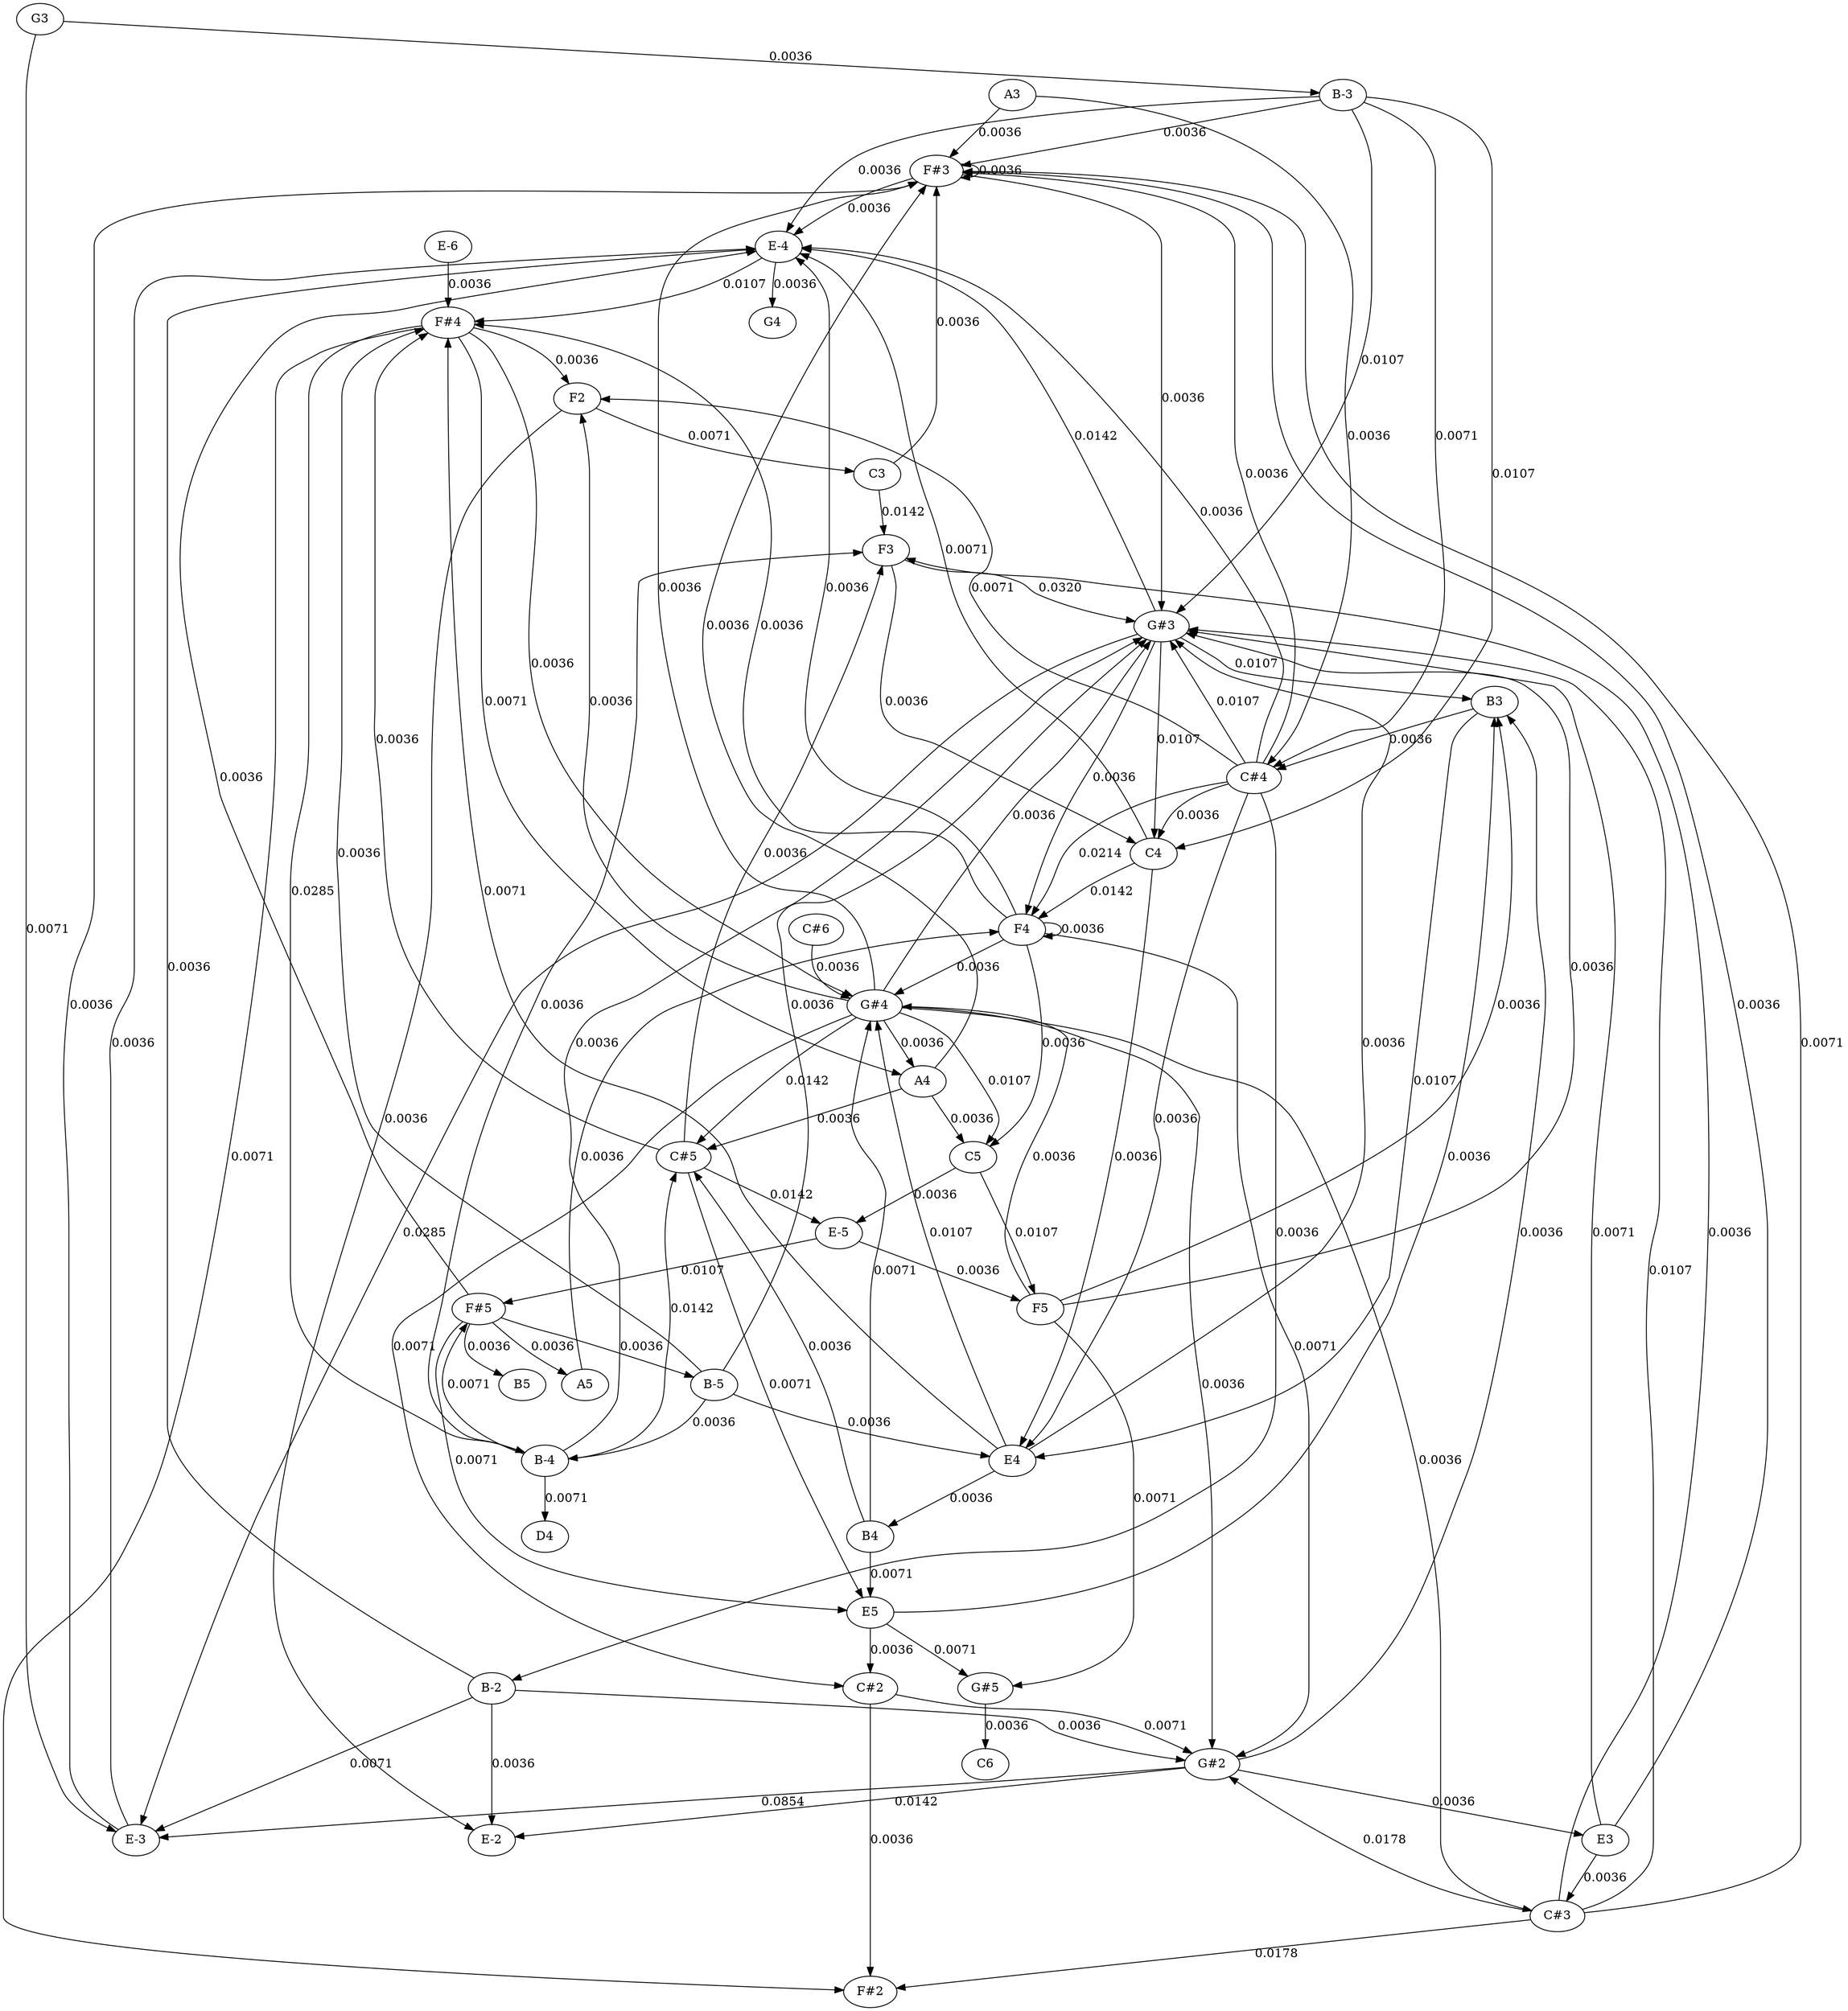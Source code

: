 strict graph {
	graph [bb="0,0,2330.5,2124"];
	node [label="\N"];
	edge [arrowtype=normal,
		dir=forward
	];
	A3	 [height="0.5",
		pos="1836,2016",
		width="0.75"];
	"F#3"	 [height="0.5",
		pos="1699,1926",
		width="0.75"];
	A3 -- "F#3"	 [label="0.0036",
		lp="1799.2,1971",
		pos="e,1718,1939.2 1817.2,2002.9 1793.8,1987.9 1753.5,1962 1726.6,1944.7"];
	"C#4"	 [height="0.5",
		pos="1733,468",
		width="0.75187"];
	A3 -- "C#4"	 [label="0.0036",
		lp="2194.2,1251",
		pos="e,1760,469.55 1861.4,2009.8 1883.9,2004.4 1917,1994.8 1943,1980 2040,1924.5 2110,1903.8 2110,1792 2110,1792 2110,1792 2110,1610 \
2110,1532.5 2136.5,1516.5 2149,1440 2165.5,1339.1 2194,1084.3 2194,982 2194,982 2194,982 2194,800 2194,761.16 2040.7,524.9 2008,\
504 1969.4,479.35 1836.1,472 1770.3,469.86"];
	"E-4"	 [height="0.5",
		pos="1717,1656",
		width="0.75"];
	"F#3" -- "E-4"	 [label="0.0036",
		lp="1743.2,1791",
		pos="e,1718.8,1674.2 1707,1908.6 1709.4,1902.9 1711.7,1896.3 1713,1890 1727.7,1816.9 1723.3,1728.2 1719.7,1684.3"];
	"F#3" -- "F#3"	 [label="0.0036",
		lp="1763.2,1926",
		pos="e,1723.5,1917.9 1723.5,1934.1 1734.5,1934.9 1744,1932.2 1744,1926 1744,1921.8 1739.7,1919.3 1733.6,1918.2"];
	"G#3"	 [height="0.5",
		pos="1396,1836",
		width="0.75927"];
	"F#3" -- "G#3"	 [label="0.0036",
		lp="1594.2,1881",
		pos="e,1420.8,1844.2 1674.7,1917.9 1621.1,1902.4 1492.5,1865 1430.5,1847"];
	"B-2"	 [height="0.5",
		pos="1733,378",
		width="0.75"];
	"C#4" -- "B-2"	 [label="0.0036",
		lp="1752.2,423",
		pos="e,1733,396.05 1733,449.61 1733,437.24 1733,420.37 1733,406.22"];
	"C#4" -- "E-4"	 [label="0.0036",
		lp="1765.2,1071",
		pos="e,1736.7,1643.6 1737.5,486.12 1742.5,506.97 1750,543.32 1750,575 1750,847 1750,847 1750,847 1750,950.57 1741.7,976.49 1745.5,1080\
 1748.3,1155.7 1758,1174.2 1758,1250 1758,1432 1758,1432 1758,1432 1758,1515.6 1793,1544.1 1758,1620 1755,1626.5 1750.1,1632.3 1744.8\
,1637.1"];
	"C#4" -- "F#3"	 [label="0.0036",
		lp="2043.2,1206",
		pos="e,1724.5,1919.4 1760.2,470.28 1815.2,473.31 1937.8,482.34 1973,504 2005.9,524.21 2023,536.4 2023,575 2023,1207 2023,1207 2023,1207\
 2023,1346.1 2030,1380.9 2030,1520 2030,1747 2030,1747 2030,1747 2030,1775.5 2016,1781.9 1994,1800 1913.7,1865.9 1793.5,1902.2 1734.4\
,1917"];
	F2	 [height="0.5",
		pos="1216,1476",
		width="0.75"];
	"C#4" -- F2	 [label="0.0071",
		lp="1551.2,981",
		pos="e,1238.3,1465.5 1721.1,484.18 1706.9,503.93 1685,540.05 1685,575 1685,712 1685,712 1685,712 1685,783.84 1667.1,802.5 1630,864 1596.4\
,919.61 1561.4,914.3 1531.5,972 1497.6,1037.5 1511.9,1062 1496,1134 1487.2,1174 1490,1185.5 1476,1224 1454.5,1283.2 1453.4,1303.4\
 1411,1350 1363.4,1402.3 1289.2,1441.7 1247.4,1461.3"];
	E4	 [height="0.5",
		pos="1078,1116",
		width="0.75"];
	"C#4" -- E4	 [label="0.0036",
		lp="1446.2,801",
		pos="e,1101.5,1107.1 1707.5,474.77 1686.5,480.25 1656.4,489.77 1633,504 1593.1,528.24 1503.4,607.57 1480,648 1463.6,676.47 1476.6,690.07\
 1463,720 1400.7,856.91 1361.4,879.87 1259,990 1218.5,1033.5 1210.7,1048.9 1160,1080 1144.7,1089.4 1126.5,1097.4 1111.2,1103.4"];
	C4	 [height="0.5",
		pos="1440,1206",
		width="0.75"];
	"C#4" -- C4	 [label="0.0036",
		lp="1607.2,846",
		pos="e,1452.4,1189.8 1709.6,477.36 1696.6,483.06 1681.1,491.81 1671,504 1649.8,529.66 1647,541.69 1647,575 1647,712 1647,712 1647,712\
 1647,851.88 1482,840.12 1482,980 1482,1117 1482,1117 1482,1117 1482,1140.6 1469.5,1164.7 1458.1,1181.6"];
	"C#4" -- "G#3"	 [label="0.0107",
		lp="1990.2,1161",
		pos="e,1423.1,1833 1760.4,468.36 1825.8,468.4 1985,478.41 1985,575 1985,1072 1985,1072 1985,1072 1985,1108.1 1975.9,1116.3 1970.5,1152\
 1958,1235.2 1948,1255.8 1948,1340 1948,1612 1948,1612 1948,1612 1948,1777.3 1786.5,1756.3 1627,1800 1560,1818.3 1479.4,1827.8 1433.2\
,1832.1"];
	F4	 [height="0.5",
		pos="1312,1746",
		width="0.75"];
	"C#4" -- F4	 [label="0.0214",
		lp="1951.2,1116",
		pos="e,1339.2,1744.9 1760.1,470.15 1817.7,474.21 1947,492.49 1947,575 1947,892 1947,892 1947,892 1947,1091.8 1910,1140.2 1910,1340 1910\
,1612 1910,1612 1910,1612 1910,1727.3 1480.7,1742.7 1349.6,1744.7"];
	"G#4"	 [height="0.5",
		pos="455,666",
		width="0.75927"];
	E4 -- "G#4"	 [label="0.0107",
		lp="709.25,891",
		pos="e,475.28,678.68 1057.7,1103.9 972.75,1057.5 649.37,880.55 631,864 601.86,837.76 603.7,823.24 580,792 548.88,750.96 545,736.76 507\
,702 500,695.6 491.74,689.49 483.88,684.23"];
	"F#4"	 [height="0.5",
		pos="1216,1566",
		width="0.75"];
	E4 -- "F#4"	 [label="0.0071",
		lp="1028.2,1341",
		pos="e,1190.6,1559.8 1067.2,1132.9 1047.8,1163.1 1009,1231.4 1009,1295 1009,1477 1009,1477 1009,1477 1009,1513.8 1121.4,1544.2 1180.6\
,1557.6"];
	E4 -- "G#3"	 [label="0.0036",
		lp="755.25,1476",
		pos="e,1368.7,1834.5 1063.2,1131.2 992.17,1199.5 689,1492.5 689,1520 689,1747 689,1747 689,1747 689,1815.1 1212.3,1831.2 1358.5,1834.3"];
	B4	 [height="0.5",
		pos="1012,1026",
		width="0.75"];
	E4 -- B4	 [label="0.0036",
		lp="1070.2,1071",
		pos="e,1023.6,1042.4 1066.5,1099.7 1056.3,1086.1 1041.4,1066.2 1029.7,1050.6"];
	"G#3" -- "E-4"	 [label="0.0142",
		lp="1693.2,1746",
		pos="e,1708.7,1673.5 1423,1832.7 1471.4,1828.3 1570.3,1817.3 1600,1800 1648.4,1771.8 1685.3,1715.5 1703.8,1682.5"];
	"E-3"	 [height="0.5",
		pos="2118,198",
		width="0.75"];
	"G#3" -- "E-3"	 [label="0.0285",
		lp="2123.2,1026",
		pos="e,2123.8,215.64 1423.6,1834.8 1540.8,1833.4 1992,1820.1 1992,1702 1992,1702 1992,1702 1992,1520 1992,1384.4 2042.7,1357.6 2066,1224\
 2119.9,915.52 2137,836.15 2137,523 2137,523 2137,523 2137,287 2137,266.03 2131.8,242.87 2126.8,225.58"];
	B3	 [height="0.5",
		pos="1020,576",
		width="0.75"];
	"G#3" -- B3	 [label="0.0107",
		lp="873.25,1206",
		pos="e,1029.9,593.15 1368.5,1835.2 1260.4,1836 865.13,1836 746,1800 715.87,1790.9 703.04,1789.8 685,1764 574.91,1606.6 616.88,1506.6 \
697,1332 719.57,1282.8 738.79,1278.2 779,1242 792.79,1229.6 1038.3,1059.8 1048,1044 1119.4,926.71 1119.3,872.39 1091,738 1080.3,\
687.07 1052.4,632.62 1034.9,601.89"];
	"G#3" -- C4	 [label="0.0107",
		lp="1460.2,1521",
		pos="e,1441.2,1224.1 1416.2,1823.7 1424.5,1817.8 1433.4,1809.8 1438,1800 1462,1749.4 1438.6,1730 1439,1674 1440.4,1490 1441.3,1444 1442\
,1260 1442,1252 1442.2,1250 1442,1242 1441.9,1239.4 1441.8,1236.8 1441.7,1234.1"];
	"G#3" -- F4	 [label="0.0036",
		lp="1381.2,1791",
		pos="e,1325.9,1761.6 1382.1,1820.5 1368.8,1806.5 1348.3,1785.1 1333,1769"];
	C5	 [height="0.5",
		pos="633,468",
		width="0.75"];
	F4 -- C5	 [label="0.0036",
		lp="624.25,1116",
		pos="e,626.13,485.6 1285.1,1742.5 1156,1729.9 605,1667.4 605,1522 605,1522 605,1522 605,1160 605,971.13 532.27,925.5 555,738 566.12,646.26\
 603.72,542.47 622.35,495.09"];
	F4 -- "G#4"	 [label="0.0036",
		lp="454.25,1206",
		pos="e,433.19,677.11 1284.8,1744.6 1174.6,1742.7 765.38,1734 713,1710 642.15,1677.5 638.09,1646.1 591,1584 535.05,1510.2 522.13,1489.3\
 486,1404 430.36,1272.7 375.22,916.16 364,774 362.74,758.05 358.55,753.04 364,738 371.09,718.42 378.05,715.39 394,702 403.09,694.37\
 414.08,687.48 424.21,681.88"];
	F4 -- "F#4"	 [label="0.0036",
		lp="1279.2,1656",
		pos="e,1221.4,1583.9 1299.1,1730 1287.7,1716.1 1271.1,1694.6 1259.5,1674 1244.8,1647.9 1232.5,1615.8 1224.7,1593.6"];
	F4 -- "E-4"	 [label="0.0036",
		lp="1583.2,1701",
		pos="e,1692,1663.1 1337.7,1740.1 1372,1733.6 1434.7,1721.5 1488,1710 1557,1695.2 1637.4,1676.2 1682.2,1665.4"];
	"G#2"	 [height="0.5",
		pos="811,288",
		width="0.75927"];
	F4 -- "G#2"	 [label="0.0071",
		lp="349.25,1026",
		pos="e,783.69,289.13 1284.8,1744.4 1170.9,1741.6 735.03,1729.9 677,1710 521.44,1656.7 526.35,1558.1 469,1404 408,1240.1 216.46,819.66\
 250,648 265.34,569.48 333.61,355.86 407,324 472.25,295.67 686.21,290.26 773.46,289.23"];
	F4 -- F4	 [label="0.0036",
		lp="1376.2,1746",
		pos="e,1336.5,1737.9 1336.5,1754.1 1347.5,1754.9 1357,1752.2 1357,1746 1357,1741.8 1352.7,1739.3 1346.6,1738.2"];
	"B-2" -- "E-4"	 [label="0.0036",
		lp="1853.2,1026",
		pos="e,1741.8,1648.4 1756.9,386.38 1789,397.93 1842,423.59 1842,467 1842,757 1842,757 1842,757 1842,856.17 1834,880.83 1834,980 1834,\
1567 1834,1567 1834,1567 1834,1608.6 1786.1,1633 1751.6,1645.2"];
	"B-2" -- "G#2"	 [label="0.0036",
		lp="1147.2,333",
		pos="e,832.82,299.29 1706.1,375.93 1577.1,370.64 1021.4,345.87 853,306 849.53,305.18 845.97,304.11 842.46,302.92"];
	"B-2" -- "E-3"	 [label="0.0071",
		lp="1983.2,288",
		pos="e,2096.4,208.99 1754.5,367.05 1819.1,337.2 2011.3,248.33 2086.9,213.36"];
	"E-2"	 [height="0.5",
		pos="1123,198",
		width="0.75"];
	"B-2" -- "E-2"	 [label="0.0036",
		lp="1508.2,288",
		pos="e,1147.4,206.11 1708.7,369.91 1613.7,342.2 1267.3,241.11 1157,208.92"];
	C4 -- "E-4"	 [label="0.0071",
		lp="1615.2,1431",
		pos="e,1708.2,1639 1455.4,1221.3 1461.5,1227.4 1468.5,1234.7 1474,1242 1527.7,1312.4 1660.1,1551.3 1703.2,1629.8"];
	C4 -- E4	 [label="0.0036",
		lp="1311.2,1161",
		pos="e,1103.1,1123.1 1415.1,1199 1352.1,1183.6 1186,1143.2 1113.1,1125.5"];
	C4 -- F4	 [label="0.0142",
		lp="1392.2,1476",
		pos="e,1315.2,1728.1 1435.1,1224 1423.5,1264.3 1393.7,1369.4 1372.5,1458 1349.7,1553.2 1327,1667.4 1317.1,1718.2"];
	"E-4" -- "F#4"	 [label="0.0107",
		lp="1531.2,1611",
		pos="e,1241.7,1571.5 1691.1,1650.5 1608,1635.8 1347.5,1590.1 1251.8,1573.3"];
	G4	 [height="0.5",
		pos="1717,1566",
		width="0.75"];
	"E-4" -- G4	 [label="0.0036",
		lp="1736.2,1611",
		pos="e,1717,1584.1 1717,1637.6 1717,1625.2 1717,1608.4 1717,1594.2"];
	F2 -- "E-2"	 [label="0.0036",
		lp="1230.2,846",
		pos="e,1123,216.2 1221.5,1458.1 1223.2,1452.4 1224.9,1446 1226,1440 1234.3,1397 1236,1385.8 1236,1342 1236,1342 1236,1342 1236,1160 1236\
,1052.4 1256.9,1022.9 1233,918 1219.4,858.63 1123,727.9 1123,667 1123,667 1123,667 1123,287 1123,266.63 1123,243.61 1123,226.22"];
	C3	 [height="0.5",
		pos="1181,1386",
		width="0.75"];
	F2 -- C3	 [label="0.0071",
		lp="1207.2,1431",
		pos="e,1180.7,1404.3 1201.2,1460.6 1196,1454.7 1190.7,1447.5 1187.5,1440 1184.1,1432.1 1182.3,1422.9 1181.4,1414.5"];
	A4	 [height="0.5",
		pos="688,576",
		width="0.75"];
	A4 -- C5	 [label="0.0036",
		lp="688.25,522",
		pos="e,641.53,485.45 679.41,558.44 670.53,541.32 656.55,514.39 646.25,494.54"];
	"C#5"	 [height="0.5",
		pos="914,936",
		width="0.75187"];
	A4 -- "C#5"	 [label="0.0036",
		lp="875.25,756",
		pos="e,897.22,921.55 708.82,587.49 731.13,598.58 767.71,616.33 800,630 820.98,638.88 834.81,629.42 848,648 875.8,687.14 835.8,819.18 \
853,864 860.54,883.66 876.08,901.61 889.58,914.54"];
	A4 -- "F#3"	 [label="0.0036",
		lp="461.25,1251",
		pos="e,1672,1924.7 673.17,591.41 667.58,597.4 661.49,604.66 657,612 558.38,773.23 559.09,827.83 502,1008 472.14,1102.2 482.73,1131.1 \
449,1224 414.2,1319.8 348,1328 348,1430 348,1837 348,1837 348,1837 348,1904.8 1444.3,1921.8 1661.8,1924.6"];
	F5	 [height="0.5",
		pos="781,756",
		width="0.75"];
	C5 -- F5	 [label="0.0107",
		lp="689.25,621",
		pos="e,780.32,737.91 632.84,486.35 633.23,511.24 636.24,558.01 652,594 672.55,640.92 683.1,653.15 724,684 740.54,696.48 753.4,686.37 \
767,702 773.27,709.2 776.77,718.89 778.72,728.01"];
	"E-5"	 [height="0.5",
		pos="889,846",
		width="0.75"];
	C5 -- "E-5"	 [label="0.0036",
		lp="905.25,666",
		pos="e,887.2,827.62 656.54,477.26 672.58,483.42 693.91,492.71 711,504 789.74,555.99 815.8,568.74 867,648 889.88,683.42 890.25,696.38 \
897,738 899.56,753.79 900.32,758.35 897,774 895.18,782.56 890.82,783.44 889,792 887.27,800.14 886.77,809.13 886.83,817.37"];
	"C#5" -- "E-5"	 [label="0.0142",
		lp="911.25,891",
		pos="e,887.59,864.11 901.8,919.86 897.77,914 893.74,907.02 891.5,900 888.9,891.86 887.85,882.65 887.58,874.22"];
	"C#5" -- "F#4"	 [label="0.0036",
		lp="808.25,1251",
		pos="e,1190.5,1559.9 895.12,949.21 866.56,968.93 813.42,1010.8 792,1062 752.55,1156.3 784.43,1249.6 788.5,1260 930.12,1621.6 964.72,1489.1\
 1040,1530 1040.4,1530.2 1129.1,1547.8 1180.5,1558"];
	E5	 [height="0.5",
		pos="992,666",
		width="0.75"];
	"C#5" -- E5	 [label="0.0071",
		lp="976.25,801",
		pos="e,984.81,683.56 922.31,918.53 925.01,912.77 927.86,906.19 930,900 959.62,814.43 950.45,788.26 978,702 978.95,699.04 980.02,695.98\
 981.15,692.95"];
	F3	 [height="0.5",
		pos="1112,1296",
		width="0.75"];
	"C#5" -- F3	 [label="0.0036",
		lp="1023.2,1116",
		pos="e,1100.3,1279.6 920.42,953.54 934.03,987.98 967.48,1069.6 1003.5,1134 1031.9,1184.9 1071.5,1240.5 1094.1,1271.2"];
	E5 -- B3	 [label="0.0036",
		lp="1014.2,621",
		pos="e,1006.2,591.91 990.35,647.81 989.92,637.2 990.46,623.47 994.5,612 995.93,607.93 998,603.93 1000.4,600.17"];
	"C#2"	 [height="0.5",
		pos="848,522",
		width="0.75187"];
	E5 -- "C#2"	 [label="0.0036",
		lp="913.25,621",
		pos="e,850.7,540.01 969.45,655.51 963.19,652.97 956.36,650.3 950,648 925.21,639.05 912.99,647.74 893.5,630 870.36,608.93 858.56,574.13\
 852.85,549.96"];
	"G#5"	 [height="0.5",
		pos="917,576",
		width="0.75927"];
	E5 -- "G#5"	 [label="0.0071",
		lp="968.25,621",
		pos="e,924.74,593.29 973.81,652.67 965.49,646.47 955.87,638.49 948.5,630 941.24,621.63 934.7,611.37 929.49,602.11"];
	"F#4" -- "G#4"	 [label="0.0036",
		lp="564.25,1116",
		pos="e,456.42,684.23 1190.9,1559.1 1173.9,1555.3 1150.7,1550.6 1130,1548 1091.4,1543.2 812.82,1551 780,1530 749.5,1510.5 760.27,1489.2\
 742,1458 656.84,1312.4 603.51,1292 544.5,1134 501.3,1018.3 501.06,985.49 479,864 468.1,803.99 460.8,732.77 457.33,694.54"];
	"F#4" -- F2	 [label="0.0036",
		lp="1235.2,1521",
		pos="e,1216,1494.1 1216,1547.6 1216,1535.2 1216,1518.4 1216,1504.2"];
	"F#4" -- A4	 [label="0.0071",
		lp="693.25,1071",
		pos="e,685.67,593.96 1190.9,1559.3 1173.8,1555.6 1150.6,1551 1130,1548 1041.7,1535.3 1013.6,1561.2 930,1530 743.32,1460.4 674,1361.2 \
674,1162 674,1162 674,1162 674,980 674,896.37 661.74,875.52 666,792 669.47,724.06 679.06,644.52 684.36,603.88"];
	"B-4"	 [height="0.5",
		pos="1293,576",
		width="0.75"];
	"F#4" -- "B-4"	 [label="0.0285",
		lp="1411.2,1071",
		pos="e,1319.3,580.21 1239.4,1557 1252.5,1551.3 1268.2,1542.6 1278,1530 1288.2,1516.9 1283.8,1510.1 1288,1494 1329.6,1334.6 1339.1,1294.5\
 1376,1134 1383.3,1102.1 1381.6,1093.2 1391.5,1062 1446.6,888.01 1515.6,862.85 1552,684 1555.2,668.32 1561.7,660.72 1552,648 1525\
,612.62 1394.3,590.53 1329.5,581.58"];
	"F#2"	 [height="0.5",
		pos="875,18",
		width="0.75"];
	"F#4" -- "F#2"	 [label="0.0071",
		lp="1807.2,801",
		pos="e,902.24,18.803 1242.8,1563.8 1356.9,1558.4 1796,1533.7 1796,1477 1796,1477 1796,1477 1796,1160 1796,1080.8 1788,1061.2 1788,982\
 1788,982 1788,982 1788,377 1788,315.88 1753,305.12 1753,244 1753,244 1753,244 1753,107 1753,21.138 1079.6,18.173 912.3,18.761"];
	F3 -- C4	 [label="0.0036",
		lp="1325.2,1251",
		pos="e,1415.1,1213.7 1136.7,1288.4 1194.4,1272.9 1338.3,1234.3 1405,1216.4"];
	F3 -- "G#3"	 [label="0.0320",
		lp="1107.2,1566",
		pos="e,1368.9,1833.1 1104.7,1313.5 1097.6,1330.9 1088,1359.3 1088,1385 1088,1747 1088,1747 1088,1747 1088,1802.7 1276.9,1825.1 1358.8\
,1832.2"];
	"E-5" -- F5	 [label="0.0036",
		lp="836.25,801",
		pos="e,789.05,773.52 865.27,837.23 850.13,831.43 830.75,822.37 816.5,810 807.63,802.3 800.01,791.87 794.14,782.31"];
	"F#5"	 [height="0.5",
		pos="1274,756",
		width="0.75"];
	"E-5" -- "F#5"	 [label="0.0107",
		lp="923.25,801",
		pos="e,1247.3,759.32 888.92,827.76 889.85,815.85 893.2,800.65 903.5,792 906.68,789.33 1144.2,768.33 1237.2,760.2"];
	F5 -- "G#4"	 [label="0.0036",
		lp="748.25,711",
		pos="e,481.85,669.98 762.33,742.98 752.21,736.36 739.55,727.9 728.5,720 717.8,712.35 717.14,707.08 705,702 685.76,693.95 556.85,678.51\
 492.04,671.13"];
	F5 -- B3	 [label="0.0036",
		lp="867.25,666",
		pos="e,997.33,585.85 793.9,740.13 798.88,734.07 804.46,726.89 809,720 828.97,689.7 820.73,672.5 847.5,648 852.99,642.98 939.55,608.55\
 987.91,589.55"];
	F5 -- "G#3"	 [label="0.0036",
		lp="519.25,1296",
		pos="e,1368.5,1834.7 772.66,773.3 766,784.9 755.69,800.13 743,810 725.67,823.48 712.32,812.27 697,828 673.26,852.37 693.23,874.25 671\
,900 604.73,976.77 522.04,920.96 470,1008 404.19,1118.1 500,1166.7 500,1295 500,1432 500,1432 500,1432 500,1511.2 491,1530.8 491\
,1610 491,1747 491,1747 491,1747 491,1772.9 493.55,1785.6 515,1800 550.45,1823.9 1194.6,1832.7 1358.4,1834.6"];
	F5 -- "G#5"	 [label="0.0071",
		lp="754.25,666",
		pos="e,889.85,578.47 790.53,738.75 795.77,727.46 799.79,712.6 792,702 776.14,680.42 750.36,705.58 734.5,684 725.03,671.11 725.47,661.21\
 734.5,648 767.04,600.43 836.51,584.73 879.73,579.55"];
	A5	 [height="0.5",
		pos="1516,666",
		width="0.75"];
	A5 -- F4	 [label="0.0036",
		lp="1575.2,1206",
		pos="e,1337.9,1740.5 1530.9,681.22 1557,707.34 1610.3,765.99 1630,828 1634.9,843.25 1631.8,848.1 1630,864 1613.3,1010.8 1585.6,1043.3\
 1555.5,1188 1510.8,1403.1 1599.7,1500.5 1465,1674 1436.2,1711.2 1383.3,1729.6 1347.9,1738.3"];
	"G#4" -- C5	 [label="0.0107",
		lp="500.25,576",
		pos="e,608.02,475 451.63,647.79 450.29,637.17 449.9,623.43 454,612 475.01,553.46 492.6,540.45 543,504 559.47,492.09 580.51,483.61 598.12\
,477.99"];
	"G#4" -- "C#5"	 [label="0.0142",
		lp="778.25,801",
		pos="e,888.35,929.96 482.45,668.64 534.95,672.19 647.31,681.96 680,702 738.9,738.1 731.34,771.44 771,828 793.22,859.69 789.54,876.12 \
820,900 837.08,913.39 859.8,922.03 878.63,927.38"];
	"G#4" -- "F#3"	 [label="0.0036",
		lp="229.25,1296",
		pos="e,1671.9,1925.1 428.97,671.82 406.86,676.8 374.99,686.13 351,702 260.64,761.77 266.13,813.37 238,918 181.61,1127.7 240.2,1193.2 \
188,1404 164.27,1499.8 105,1511.3 105,1610 105,1837 105,1837 105,1837 105,1941.5 230.37,1876.8 334,1890 601.44,1924 1471.2,1925.2\
 1661.8,1925.1"];
	"G#4" -- "G#2"	 [label="0.0036",
		lp="400.25,468",
		pos="e,783.45,288.75 435.17,653.11 413.25,638.28 381,610.73 381,577 381,577 381,577 381,377 381,297.25 668.46,289.08 773.31,288.76"];
	"G#4" -- F2	 [label="0.0036",
		lp="799.25,1071",
		pos="e,1201,1461 465.91,682.54 489.58,716.11 547.63,797.69 599,864 681.39,970.34 722.8,982.04 791,1098 830.25,1164.7 799.69,1205.8 855\
,1260 920.71,1324.3 969.73,1285.4 1049,1332 1079.9,1350.2 1155.6,1418.9 1193.5,1454"];
	"G#4" -- A4	 [label="0.0036",
		lp="564.25,621",
		pos="e,662.63,582.24 473.02,652.15 490.53,640.21 518.24,622.7 544.5,612 563.84,604.12 616.69,592.09 652.55,584.39"];
	"G#4" -- "G#3"	 [label="0.0036",
		lp="309.25,1251",
		pos="e,1368.6,1834.6 429.04,671.69 410.27,676.35 385.57,685.32 370,702 275.25,803.5 325.09,870.33 307,1008 292.37,1119.3 260.84,1151.5\
 289.5,1260 311.68,1344 386,1343.1 386,1430 386,1747 386,1747 386,1747 386,1800.5 442.16,1786.9 494,1800 578.57,1821.4 1198.2,1832\
 1358.3,1834.5"];
	"C#3"	 [height="0.5",
		pos="230,108",
		width="0.75187"];
	"G#4" -- "C#3"	 [label="0.0036",
		lp="297.25,378",
		pos="e,243.55,123.97 431.42,656.86 417.81,651.14 401.23,642.31 390,630 295,525.84 276,474.98 276,334 276,334 276,334 276,197 276,172.92\
 262.31,148.93 249.87,132.09"];
	"G#4" -- "C#2"	 [label="0.0071",
		lp="486.25,621",
		pos="e,821.82,526.77 454.43,647.66 454.99,636.16 457.64,621.5 466.5,612 525.07,549.21 568.39,577.58 652,558 707.3,545.05 772.36,534.31\
 811.87,528.27"];
	"G#2" -- "E-3"	 [label="0.0854",
		lp="1307.2,243",
		pos="e,2091.1,199.98 832.8,276.6 839.17,273.99 846.24,271.51 853,270 975.51,242.56 1885.6,207.6 2081.1,200.35"];
	"G#2" -- "E-2"	 [label="0.0142",
		lp="948.25,243",
		pos="e,1096.4,201.69 831.62,275.82 854.62,263.8 893.23,244.94 928.5,234 982.19,217.34 1046.8,207.67 1086.4,202.86"];
	E3	 [height="0.5",
		pos="167,198",
		width="0.75"];
	"G#2" -- E3	 [label="0.0036",
		lp="566.25,243",
		pos="e,193.31,202.6 784.55,283.39 683.33,269.56 320.37,219.96 203.52,203.99"];
	"G#2" -- B3	 [label="0.0036",
		lp="959.25,423",
		pos="e,1012.7,558.52 825.96,303.56 853.32,330.7 912.37,391.55 953,450 975.55,482.45 996.16,523.34 1008.4,549.34"];
	"E-3" -- "E-4"	 [label="0.0036",
		lp="1911.2,936",
		pos="e,1743.6,1652 2112.2,215.64 2106.6,233.17 2099,261.68 2099,287 2099,469 2099,469 2099,469 2099,577.5 1978.5,549.52 1933,648 1909\
,700 1872,1102.7 1872,1160 1872,1567 1872,1567 1872,1567 1872,1621.2 1799.4,1642.5 1753.5,1650.4"];
	"E-3" -- "F#3"	 [label="0.0036",
		lp="2166.2,1071",
		pos="e,1725,1920.9 2134.2,212.78 2151,228.75 2175,256.78 2175,287 2175,523 2175,523 2175,523 2175,646.4 2156,676.6 2156,800 2156,982 \
2156,982 2156,982 2156,1017.2 2072,1574.8 2072,1610 2072,1792 2072,1792 2072,1792 2072,1848.1 2013,1830.6 1962,1854 1885,1889.3 \
1786.9,1910 1735,1919.2"];
	B3 -- "C#4"	 [label="0.0036",
		lp="1561.2,522",
		pos="e,1707.5,474.15 1046.6,572.64 1101,567.69 1228.5,555.39 1335,540 1469.5,520.56 1628.1,489.93 1697.5,476.14"];
	B3 -- E4	 [label="0.0107",
		lp="1151.2,846",
		pos="e,1086.1,1098.6 1037.9,589.49 1045.8,595.6 1054.6,603.47 1061,612 1092.7,654.12 1087.3,672.42 1110,720 1113.8,728.07 1116.9,729.29\
 1119,738 1150.3,870.67 1112.7,908.47 1098,1044 1096.3,1060.1 1097.3,1064.4 1093,1080 1092.2,1083 1091.1,1086.1 1090,1089.2"];
	E3 -- "F#3"	 [label="0.0036",
		lp="86.25,1071",
		pos="e,1671.8,1925 148.66,211.34 119.79,232.4 67,278.27 67,332 67,1837 67,1837 67,1837 67,1867.6 83.432,1876.7 111,1890 182.99,1924.8\
 1428.1,1925.3 1661.5,1925.1"];
	E3 -- "G#3"	 [label="0.0071",
		lp="178.25,1026",
		pos="e,1368.6,1834.8 163.27,216.11 159.75,233.77 155,262.18 155,287 155,847 155,847 155,847 155,1166.3 181,1245.7 181,1565 181,1747 181\
,1747 181,1747 181,1848 301.92,1786.4 402,1800 592.04,1825.9 1200.7,1833.2 1358.4,1834.7"];
	E3 -- "C#3"	 [label="0.0036",
		lp="197.25,153",
		pos="e,208.01,118.6 167.09,179.97 167.89,168.9 170.41,154.61 177.5,144 182.95,135.84 191.02,129.11 199.2,123.8"];
	"B-3"	 [height="0.5",
		pos="2089,2016",
		width="0.75"];
	"B-3" -- "E-4"	 [label="0.0036",
		lp="1939.2,1836",
		pos="e,1731.8,1671.3 2074,2000.5 2016.1,1944.8 1807.8,1744.4 1739.1,1678.3"];
	"B-3" -- "F#3"	 [label="0.0036",
		lp="1949.2,1971",
		pos="e,1724.2,1932.9 2063.6,2009.5 2032.1,2002.7 1976.8,1990.6 1929.5,1980 1860.2,1964.4 1779.3,1945.7 1734.1,1935.2"];
	"B-3" -- "C#4"	 [label="0.0071",
		lp="2257.2,1251",
		pos="e,1760.2,469.49 2115.3,2011.6 2158.1,2004.4 2238,1983.3 2238,1927 2238,1927 2238,1927 2238,1295 2238,1155.9 2232,1121.1 2232,982\
 2232,982 2232,982 2232,800 2232,642.71 2175.6,580.28 2038,504 1992.9,478.99 1841.6,471.79 1770.5,469.77"];
	"B-3" -- C4	 [label="0.0107",
		lp="2167.2,1611",
		pos="e,1464.6,1213.5 2105.4,2001.6 2122.9,1985.8 2148,1957.7 2148,1927 2148,1927 2148,1927 2148,1610 2148,1513.9 2106.1,1492.7 2041,1422\
 2012.2,1390.7 2000.3,1386.5 1962,1368 1871.9,1324.5 1575.7,1243.3 1474.4,1216.1"];
	"B-3" -- "G#3"	 [label="0.0107",
		lp="1937.2,1926",
		pos="e,1422.6,1840.8 2067.5,2004.6 2043.5,1993.4 2003.5,1975.1 1968,1962 1817,1906.1 1775.4,1900.9 1617,1872 1552.3,1860.2 1476.4,1848.7\
 1432.5,1842.2"];
	"B-4" -- "C#5"	 [label="0.0142",
		lp="1084.2,756",
		pos="e,928.48,920.32 1266.8,581.28 1243.7,585.98 1210,595.21 1185,612 1080.5,682.07 1080.9,729.98 1002,828 976.75,859.37 973.07,869.31\
 947,900 943.35,904.3 939.33,908.76 935.39,913"];
	"B-4" -- F3	 [label="0.0036",
		lp="1210.2,936",
		pos="e,1133.3,1284.9 1273.1,588.48 1242.5,607.51 1184.8,648.82 1162,702 1139.9,753.72 1168.1,772.05 1174,828 1185.3,935.49 1198,961.92\
 1198,1070 1198,1207 1198,1207 1198,1207 1198,1239.9 1166.8,1265.1 1142,1279.9"];
	"B-4" -- "G#3"	 [label="0.0036",
		lp="1636.2,1206",
		pos="e,1423.6,1834.4 1320.2,577.17 1363.7,578.31 1451.2,584.23 1519,612 1544.3,622.38 1556.2,623.8 1569,648 1614,732.86 1563.2,768.69\
 1575,864 1583.1,929.06 1598.6,942.97 1607,1008 1620.7,1114.8 1616,1142.4 1616,1250 1616,1387 1616,1387 1616,1387 1616,1487 1586\
,1510 1586,1610 1586,1747 1586,1747 1586,1747 1586,1813.4 1489.2,1829.9 1433.8,1833.8"];
	"B-4" -- "F#5"	 [label="0.0071",
		lp="1274.2,666",
		pos="e,1266.6,738.54 1281.7,592.4 1272.3,606.18 1259.7,627.34 1254.5,648 1247.6,675.33 1255.4,707.19 1263.1,728.99"];
	D4	 [height="0.5",
		pos="1293,468",
		width="0.75"];
	"B-4" -- D4	 [label="0.0071",
		lp="1312.2,522",
		pos="e,1293,486.34 1293,557.97 1293,541.38 1293,515.88 1293,496.43"];
	"F#5" -- A5	 [label="0.0036",
		lp="1440.2,711",
		pos="e,1492.9,675.78 1297.5,746.93 1317.8,739.92 1347.9,729.44 1374,720 1411.6,706.39 1454.7,690.25 1483.4,679.39"];
	"F#5" -- E5	 [label="0.0071",
		lp="1178.2,711",
		pos="e,1016,674.48 1250,747.5 1199.7,731.81 1083.4,695.52 1025.7,677.52"];
	"F#5" -- "E-4"	 [label="0.0036",
		lp="1702.2,1206",
		pos="e,1700.6,1641.2 1295,767.55 1347.6,794.88 1486.7,872.77 1571,972 1749.9,1182.7 1657.7,1308.6 1681,1584 1682.4,1600 1678.4,1605.3\
 1685,1620 1687.2,1624.8 1690.3,1629.5 1693.8,1633.7"];
	"B-5"	 [height="0.5",
		pos="1401,666",
		width="0.75"];
	"F#5" -- "B-5"	 [label="0.0036",
		lp="1351.2,711",
		pos="e,1379.4,677.07 1287.7,740.3 1298.8,728.94 1315.2,713.28 1331.5,702 1338.4,697.22 1355,688.84 1370.2,681.48"];
	B5	 [height="0.5",
		pos="1329,666",
		width="0.75"];
	"F#5" -- B5	 [label="0.0036",
		lp="1289.2,711",
		pos="e,1305,674.51 1267.9,738.17 1264.9,727.18 1263.3,712.9 1269.5,702 1275.3,691.8 1285.4,684.29 1295.6,678.89"];
	"B-5" -- "F#4"	 [label="0.0036",
		lp="1353.2,1116",
		pos="e,1234.9,1553 1406.1,683.77 1413.5,710.51 1425.8,764.46 1419,810 1412.8,851.37 1324.1,1131 1309,1170 1296.2,1203 1282.9,1207.5 1275\
,1242 1265.3,1284.5 1274,1296.4 1274,1340 1274,1477 1274,1477 1274,1477 1274,1501.6 1271.6,1509.5 1258,1530 1254,1536.1 1248.6,1541.6\
 1243.1,1546.5"];
	"B-5" -- E4	 [label="0.0036",
		lp="1311.2,891",
		pos="e,1099.2,1104.8 1394.1,683.75 1368.5,744.38 1273.1,955.32 1136,1080 1127.7,1087.6 1117.5,1094.3 1108,1099.9"];
	"B-5" -- "G#3"	 [label="0.0036",
		lp="1419.2,1251",
		pos="e,1400.5,1818 1425.4,674 1439,679.31 1454.9,688.12 1463,702 1467,708.91 1463.4,712.01 1463,720 1455.7,880.5 1456.2,921.48 1430,1080\
 1421.9,1128.7 1411.9,1139.3 1404,1188 1398.9,1219.7 1398.6,1228 1399.5,1260 1402.1,1348.1 1408.4,1369.9 1411,1458 1415.4,1610 1425.2\
,1649.5 1404,1800 1403.6,1802.7 1403.1,1805.5 1402.6,1808.2"];
	"B-5" -- "B-4"	 [label="0.0036",
		lp="1376.2,621",
		pos="e,1309.6,590.49 1384.6,651.63 1366.8,637.1 1338,613.7 1317.5,596.98"];
	B4 -- "G#4"	 [label="0.0071",
		lp="748.25,846",
		pos="e,481.71,669.89 990.92,1014.3 964.36,1000.7 917.42,976.29 878,954 810.49,915.83 787.66,914.15 728.5,864 655.36,801.99 668.72,750.5\
 586,702 556.83,684.9 519.15,675.97 491.69,671.42"];
	B4 -- E5	 [label="0.0071",
		lp="1028.2,846",
		pos="e,993.67,684.17 1013.3,1007.8 1013.9,997.44 1014.4,983.96 1014,972 1010.3,869.26 999.61,747.42 994.62,694.17"];
	B4 -- "C#5"	 [label="0.0036",
		lp="991.25,981",
		pos="e,929.38,950.81 996.25,1010.9 980.3,996.54 955.44,974.22 937.23,957.86"];
	"C#2" -- "G#2"	 [label="0.0071",
		lp="839.25,423",
		pos="e,810.64,306.34 841.25,504.26 834.46,486.61 824.33,457.84 819.5,432 812.09,392.33 810.66,345.49 810.6,316.52"];
	"C#2" -- "F#2"	 [label="0.0036",
		lp="894.25,288",
		pos="e,875,36.199 851.36,503.91 858.6,465.6 875,369.9 875,289 875,289 875,289 875,107 875,86.63 875,63.609 875,46.222"];
	C6	 [height="0.5",
		pos="917,468",
		width="0.75"];
	"G#5" -- C6	 [label="0.0036",
		lp="936.25,522",
		pos="e,917,486.34 917,557.97 917,541.38 917,515.88 917,496.43"];
	"C#3" -- F3	 [label="0.0036",
		lp="310.25,711",
		pos="e,1095.5,1281.5 230,126.2 230,143.94 230,172.4 230,197 230,469 230,469 230,469 230,631.51 254.9,687.77 362,810 515.62,985.34 628.17\
,932.5 822,1062 849.82,1080.6 1022.6,1221.7 1087.4,1274.9"];
	"C#3" -- "F#3"	 [label="0.0071",
		lp="19.25,1026",
		pos="e,1672,1924.9 204.06,113.25 143.91,123.84 0,153.71 0,197 0,1837 0,1837 0,1837 0,1878.9 38.075,1877.2 78,1890 155.86,1914.9 1427.2\
,1923.4 1661.9,1924.8"];
	"C#3" -- "G#2"	 [label="0.0178",
		lp="598.25,198",
		pos="e,786.77,279.58 254.01,116.35 345.28,144.32 670.92,244.08 777.19,276.64"];
	"C#3" -- "G#3"	 [label="0.0107",
		lp="127.25,981",
		pos="e,1368.7,1834.9 204.7,114.7 168.18,124.6 105,148.7 105,197 105,892 105,892 105,892 105,1071.3 123,1115.7 123,1295 123,1432 123,1432\
 123,1432 123,1511.6 143,1530.4 143,1610 143,1747 143,1747 143,1747 143,1777.3 158.81,1786.6 186,1800 239.76,1826.6 1159.9,1833.6\
 1358.5,1834.8"];
	"C#3" -- "F#2"	 [label="0.0178",
		lp="630.25,63",
		pos="e,848.65,22.595 256.49,103.39 357.86,89.555 721.39,39.957 838.42,23.99"];
	C3 -- F3	 [label="0.0142",
		lp="1172.2,1341",
		pos="e,1124.1,1312.4 1169,1369.7 1158.4,1356.1 1142.7,1336.2 1130.5,1320.6"];
	C3 -- "F#3"	 [label="0.0036",
		lp="1442.2,1656",
		pos="e,1700.5,1908 1177.1,1404 1172.9,1425.7 1168.3,1464.1 1180,1494 1187.8,1513.9 1194.7,1517.3 1212,1530 1227.7,1541.5 1234.7,1539 \
1252,1548 1293.3,1569.6 1303.4,1575.8 1342,1602 1407.7,1646.5 1410.1,1681.3 1484,1710 1525.8,1726.2 1653.6,1696 1685,1728 1707.9\
,1751.4 1704.4,1849.6 1701.2,1897.9"];
	"C#6"	 [height="0.5",
		pos="400,756",
		width="0.75187"];
	"C#6" -- "G#4"	 [label="0.0036",
		lp="422.25,711",
		pos="e,432.32,676.17 397.02,737.68 396.02,726.76 396.42,712.74 402.5,702 407.33,693.46 415.21,686.61 423.42,681.31"];
	"E-6"	 [height="0.5",
		pos="1033,1656",
		width="0.75"];
	"E-6" -- "F#4"	 [label="0.0036",
		lp="1160.2,1611",
		pos="e,1194.8,1577.2 1054.4,1644.7 1086.7,1629.2 1148.4,1599.5 1185.5,1581.7"];
	G3	 [height="0.5",
		pos="2229,2106",
		width="0.75"];
	G3 -- "E-3"	 [label="0.0071",
		lp="2311.2,1161",
		pos="e,2144.8,200.53 2246.5,2091.9 2265.2,2076.3 2292,2048.4 2292,2017 2292,2017 2292,2017 2292,287 2292,226.04 2205.9,207.3 2154.8,201.54"];
	G3 -- "B-3"	 [label="0.0036",
		lp="2191.2,2061",
		pos="e,2108,2029 2210.1,2093.1 2186.1,2078 2144.5,2051.9 2116.8,2034.5"];
}
